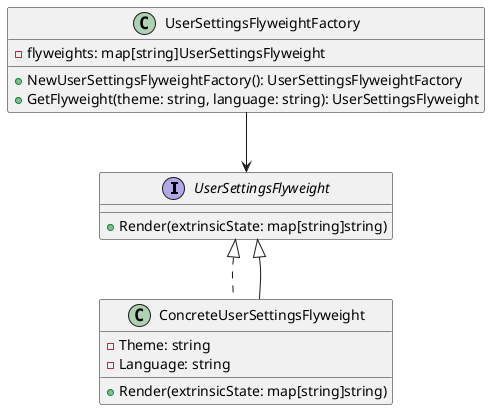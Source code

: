 @startuml
interface UserSettingsFlyweight {
    +Render(extrinsicState: map[string]string)
}

class ConcreteUserSettingsFlyweight implements UserSettingsFlyweight {
    -Theme: string
    -Language: string
    +Render(extrinsicState: map[string]string)
}

class UserSettingsFlyweightFactory {
    -flyweights: map[string]UserSettingsFlyweight
    +NewUserSettingsFlyweightFactory(): UserSettingsFlyweightFactory
    +GetFlyweight(theme: string, language: string): UserSettingsFlyweight
}

UserSettingsFlyweight <|-- ConcreteUserSettingsFlyweight
UserSettingsFlyweightFactory --> UserSettingsFlyweight
@enduml